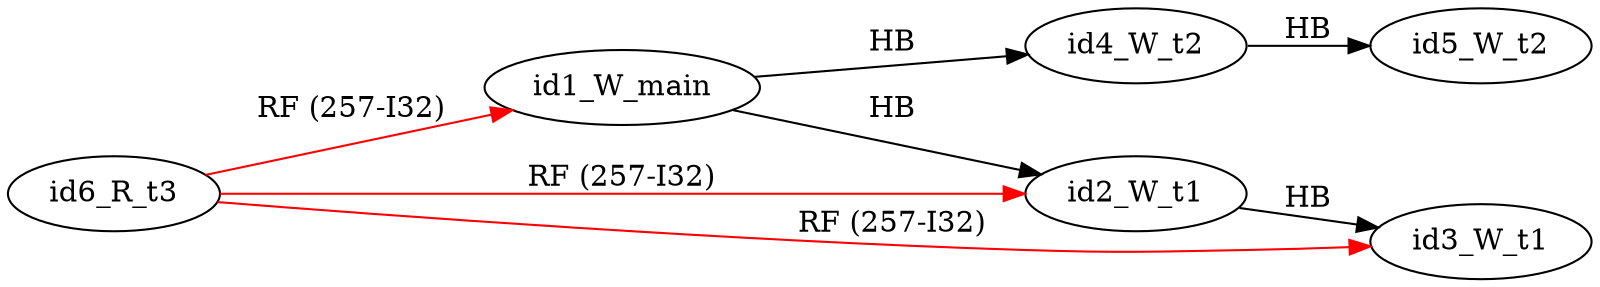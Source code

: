 digraph memory_model {
rankdir=LR;
splines=true; esep=0.5;
id6_R_t3 -> id1_W_main [label = "RF (257-I32)", color="red"];
id6_R_t3 -> id2_W_t1 [label = "RF (257-I32)", color="red"];
id6_R_t3 -> id3_W_t1 [label = "RF (257-I32)", color="red"];
id2_W_t1 -> id3_W_t1 [label = "HB", color="black"];
id4_W_t2 -> id5_W_t2 [label = "HB", color="black"];
id1_W_main -> id2_W_t1 [label = "HB", color="black"];
id1_W_main -> id4_W_t2 [label = "HB", color="black"];
id1_W_main [pos="5.0,4!"]
id2_W_t1 [pos="0,2!"]
id3_W_t1 [pos="0,0!"]
id4_W_t2 [pos="5,2!"]
id5_W_t2 [pos="5,0!"]
id6_R_t3 [pos="10,2!"]
}